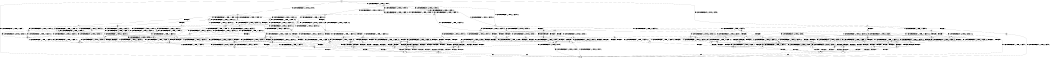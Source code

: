 digraph BCG {
size = "7, 10.5";
center = TRUE;
node [shape = circle];
0 [peripheries = 2];
0 -> 1 [label = "EX !0 !ATOMIC_EXCH_BRANCH (1, +1, TRUE, +1, 1, FALSE) !::"];
0 -> 2 [label = "EX !1 !ATOMIC_EXCH_BRANCH (1, +0, TRUE, +0, 1, TRUE) !::"];
0 -> 3 [label = "EX !2 !ATOMIC_EXCH_BRANCH (1, +1, TRUE, +0, 2, TRUE) !::"];
0 -> 4 [label = "EX !0 !ATOMIC_EXCH_BRANCH (1, +1, TRUE, +1, 1, FALSE) !::"];
2 -> 5 [label = "EX !1 !ATOMIC_EXCH_BRANCH (1, +0, TRUE, +0, 1, TRUE) !:0:1:"];
2 -> 6 [label = "EX !2 !ATOMIC_EXCH_BRANCH (1, +1, TRUE, +0, 2, TRUE) !:0:1:"];
2 -> 7 [label = "EX !0 !ATOMIC_EXCH_BRANCH (1, +1, TRUE, +1, 1, FALSE) !:0:1:"];
2 -> 8 [label = "EX !1 !ATOMIC_EXCH_BRANCH (1, +0, TRUE, +0, 1, TRUE) !:0:1:"];
3 -> 9 [label = "EX !0 !ATOMIC_EXCH_BRANCH (1, +1, TRUE, +1, 1, TRUE) !:0:1:2:"];
3 -> 10 [label = "TERMINATE !2"];
3 -> 11 [label = "EX !1 !ATOMIC_EXCH_BRANCH (1, +0, TRUE, +0, 1, FALSE) !:0:1:2:"];
3 -> 12 [label = "EX !0 !ATOMIC_EXCH_BRANCH (1, +1, TRUE, +1, 1, TRUE) !:0:1:2:"];
4 -> 13 [label = "TERMINATE !0"];
4 -> 14 [label = "TERMINATE !0"];
4 -> 15 [label = "EX !1 !ATOMIC_EXCH_BRANCH (1, +0, TRUE, +0, 1, FALSE) !:0:"];
4 -> 16 [label = "EX !2 !ATOMIC_EXCH_BRANCH (1, +1, TRUE, +0, 2, FALSE) !:0:"];
5 -> 17 [label = "EX !0 !ATOMIC_EXCH_BRANCH (1, +1, TRUE, +1, 1, FALSE) !:0:1:"];
6 -> 18 [label = "EX !1 !ATOMIC_EXCH_BRANCH (1, +0, TRUE, +0, 1, FALSE) !:0:1:2:"];
6 -> 19 [label = "TERMINATE !2"];
6 -> 20 [label = "EX !0 !ATOMIC_EXCH_BRANCH (1, +1, TRUE, +1, 1, TRUE) !:0:1:2:"];
6 -> 11 [label = "EX !1 !ATOMIC_EXCH_BRANCH (1, +0, TRUE, +0, 1, FALSE) !:0:1:2:"];
7 -> 21 [label = "EX !1 !ATOMIC_EXCH_BRANCH (1, +0, TRUE, +0, 1, FALSE) !:0:1:"];
7 -> 22 [label = "TERMINATE !0"];
7 -> 23 [label = "EX !2 !ATOMIC_EXCH_BRANCH (1, +1, TRUE, +0, 2, FALSE) !:0:1:"];
7 -> 24 [label = "EX !1 !ATOMIC_EXCH_BRANCH (1, +0, TRUE, +0, 1, FALSE) !:0:1:"];
8 -> 17 [label = "EX !0 !ATOMIC_EXCH_BRANCH (1, +1, TRUE, +1, 1, FALSE) !:0:1:"];
8 -> 6 [label = "EX !2 !ATOMIC_EXCH_BRANCH (1, +1, TRUE, +0, 2, TRUE) !:0:1:"];
8 -> 7 [label = "EX !0 !ATOMIC_EXCH_BRANCH (1, +1, TRUE, +1, 1, FALSE) !:0:1:"];
8 -> 8 [label = "EX !1 !ATOMIC_EXCH_BRANCH (1, +0, TRUE, +0, 1, TRUE) !:0:1:"];
9 -> 25 [label = "EX !1 !ATOMIC_EXCH_BRANCH (1, +0, TRUE, +0, 1, FALSE) !:0:1:2:"];
10 -> 26 [label = "EX !0 !ATOMIC_EXCH_BRANCH (1, +1, TRUE, +1, 1, TRUE) !:0:1:"];
10 -> 27 [label = "EX !1 !ATOMIC_EXCH_BRANCH (1, +0, TRUE, +0, 1, FALSE) !:0:1:"];
10 -> 28 [label = "EX !0 !ATOMIC_EXCH_BRANCH (1, +1, TRUE, +1, 1, TRUE) !:0:1:"];
11 -> 29 [label = "EX !0 !ATOMIC_EXCH_BRANCH (1, +1, TRUE, +1, 1, FALSE) !:0:1:2:"];
11 -> 30 [label = "TERMINATE !1"];
11 -> 31 [label = "TERMINATE !2"];
11 -> 32 [label = "EX !0 !ATOMIC_EXCH_BRANCH (1, +1, TRUE, +1, 1, FALSE) !:0:1:2:"];
12 -> 25 [label = "EX !1 !ATOMIC_EXCH_BRANCH (1, +0, TRUE, +0, 1, FALSE) !:0:1:2:"];
12 -> 33 [label = "TERMINATE !2"];
12 -> 34 [label = "EX !1 !ATOMIC_EXCH_BRANCH (1, +0, TRUE, +0, 1, FALSE) !:0:1:2:"];
12 -> 12 [label = "EX !0 !ATOMIC_EXCH_BRANCH (1, +1, TRUE, +1, 1, TRUE) !:0:1:2:"];
13 -> 1 [label = "EX !2 !ATOMIC_EXCH_BRANCH (1, +1, TRUE, +0, 2, FALSE) !::"];
14 -> 1 [label = "EX !2 !ATOMIC_EXCH_BRANCH (1, +1, TRUE, +0, 2, FALSE) !::"];
14 -> 35 [label = "EX !1 !ATOMIC_EXCH_BRANCH (1, +0, TRUE, +0, 1, FALSE) !::"];
14 -> 36 [label = "EX !2 !ATOMIC_EXCH_BRANCH (1, +1, TRUE, +0, 2, FALSE) !::"];
15 -> 37 [label = "TERMINATE !0"];
15 -> 38 [label = "TERMINATE !1"];
15 -> 39 [label = "TERMINATE !0"];
15 -> 40 [label = "EX !2 !ATOMIC_EXCH_BRANCH (1, +1, TRUE, +0, 2, TRUE) !:0:1:"];
16 -> 41 [label = "EX !1 !ATOMIC_EXCH_BRANCH (1, +0, TRUE, +0, 1, FALSE) !:0:1:2:"];
16 -> 42 [label = "TERMINATE !2"];
16 -> 43 [label = "TERMINATE !0"];
16 -> 44 [label = "EX !1 !ATOMIC_EXCH_BRANCH (1, +0, TRUE, +0, 1, FALSE) !:0:1:2:"];
17 -> 21 [label = "EX !1 !ATOMIC_EXCH_BRANCH (1, +0, TRUE, +0, 1, FALSE) !:0:1:"];
18 -> 29 [label = "EX !0 !ATOMIC_EXCH_BRANCH (1, +1, TRUE, +1, 1, FALSE) !:0:1:2:"];
19 -> 45 [label = "EX !1 !ATOMIC_EXCH_BRANCH (1, +0, TRUE, +0, 1, FALSE) !:0:1:"];
19 -> 46 [label = "EX !0 !ATOMIC_EXCH_BRANCH (1, +1, TRUE, +1, 1, TRUE) !:0:1:"];
19 -> 27 [label = "EX !1 !ATOMIC_EXCH_BRANCH (1, +0, TRUE, +0, 1, FALSE) !:0:1:"];
20 -> 25 [label = "EX !1 !ATOMIC_EXCH_BRANCH (1, +0, TRUE, +0, 1, FALSE) !:0:1:2:"];
20 -> 47 [label = "TERMINATE !2"];
20 -> 34 [label = "EX !1 !ATOMIC_EXCH_BRANCH (1, +0, TRUE, +0, 1, FALSE) !:0:1:2:"];
20 -> 20 [label = "EX !0 !ATOMIC_EXCH_BRANCH (1, +1, TRUE, +1, 1, TRUE) !:0:1:2:"];
21 -> 37 [label = "TERMINATE !0"];
22 -> 48 [label = "EX !1 !ATOMIC_EXCH_BRANCH (1, +0, TRUE, +0, 1, FALSE) !:1:"];
22 -> 49 [label = "EX !2 !ATOMIC_EXCH_BRANCH (1, +1, TRUE, +0, 2, FALSE) !:1:"];
22 -> 50 [label = "EX !1 !ATOMIC_EXCH_BRANCH (1, +0, TRUE, +0, 1, FALSE) !:1:"];
23 -> 41 [label = "EX !1 !ATOMIC_EXCH_BRANCH (1, +0, TRUE, +0, 1, FALSE) !:0:1:2:"];
23 -> 51 [label = "TERMINATE !2"];
23 -> 52 [label = "TERMINATE !0"];
23 -> 44 [label = "EX !1 !ATOMIC_EXCH_BRANCH (1, +0, TRUE, +0, 1, FALSE) !:0:1:2:"];
24 -> 37 [label = "TERMINATE !0"];
24 -> 38 [label = "TERMINATE !1"];
24 -> 39 [label = "TERMINATE !0"];
24 -> 40 [label = "EX !2 !ATOMIC_EXCH_BRANCH (1, +1, TRUE, +0, 2, TRUE) !:0:1:"];
25 -> 29 [label = "EX !0 !ATOMIC_EXCH_BRANCH (1, +1, TRUE, +1, 1, FALSE) !:0:1:2:"];
26 -> 53 [label = "EX !1 !ATOMIC_EXCH_BRANCH (1, +0, TRUE, +0, 1, FALSE) !:0:1:"];
27 -> 54 [label = "EX !0 !ATOMIC_EXCH_BRANCH (1, +1, TRUE, +1, 1, FALSE) !:0:1:"];
27 -> 55 [label = "TERMINATE !1"];
27 -> 56 [label = "EX !0 !ATOMIC_EXCH_BRANCH (1, +1, TRUE, +1, 1, FALSE) !:0:1:"];
28 -> 53 [label = "EX !1 !ATOMIC_EXCH_BRANCH (1, +0, TRUE, +0, 1, FALSE) !:0:1:"];
28 -> 57 [label = "EX !1 !ATOMIC_EXCH_BRANCH (1, +0, TRUE, +0, 1, FALSE) !:0:1:"];
28 -> 28 [label = "EX !0 !ATOMIC_EXCH_BRANCH (1, +1, TRUE, +1, 1, TRUE) !:0:1:"];
29 -> 58 [label = "TERMINATE !0"];
30 -> 59 [label = "EX !0 !ATOMIC_EXCH_BRANCH (1, +1, TRUE, +1, 1, FALSE) !:0:2:"];
30 -> 55 [label = "TERMINATE !2"];
30 -> 60 [label = "EX !0 !ATOMIC_EXCH_BRANCH (1, +1, TRUE, +1, 1, FALSE) !:0:2:"];
31 -> 54 [label = "EX !0 !ATOMIC_EXCH_BRANCH (1, +1, TRUE, +1, 1, FALSE) !:0:1:"];
31 -> 55 [label = "TERMINATE !1"];
31 -> 56 [label = "EX !0 !ATOMIC_EXCH_BRANCH (1, +1, TRUE, +1, 1, FALSE) !:0:1:"];
32 -> 58 [label = "TERMINATE !0"];
32 -> 61 [label = "TERMINATE !1"];
32 -> 62 [label = "TERMINATE !2"];
32 -> 63 [label = "TERMINATE !0"];
33 -> 26 [label = "EX !0 !ATOMIC_EXCH_BRANCH (1, +1, TRUE, +1, 1, TRUE) !:0:1:"];
33 -> 57 [label = "EX !1 !ATOMIC_EXCH_BRANCH (1, +0, TRUE, +0, 1, FALSE) !:0:1:"];
33 -> 28 [label = "EX !0 !ATOMIC_EXCH_BRANCH (1, +1, TRUE, +1, 1, TRUE) !:0:1:"];
34 -> 29 [label = "EX !0 !ATOMIC_EXCH_BRANCH (1, +1, TRUE, +1, 1, FALSE) !:0:1:2:"];
34 -> 64 [label = "TERMINATE !1"];
34 -> 65 [label = "TERMINATE !2"];
34 -> 32 [label = "EX !0 !ATOMIC_EXCH_BRANCH (1, +1, TRUE, +1, 1, FALSE) !:0:1:2:"];
35 -> 66 [label = "TERMINATE !1"];
35 -> 67 [label = "TERMINATE !1"];
35 -> 68 [label = "EX !2 !ATOMIC_EXCH_BRANCH (1, +1, TRUE, +0, 2, TRUE) !:1:"];
36 -> 69 [label = "EX !1 !ATOMIC_EXCH_BRANCH (1, +0, TRUE, +0, 1, FALSE) !:1:2:"];
36 -> 70 [label = "TERMINATE !2"];
36 -> 71 [label = "EX !1 !ATOMIC_EXCH_BRANCH (1, +0, TRUE, +0, 1, FALSE) !:1:2:"];
37 -> 66 [label = "TERMINATE !1"];
38 -> 66 [label = "TERMINATE !0"];
38 -> 67 [label = "TERMINATE !0"];
38 -> 72 [label = "EX !2 !ATOMIC_EXCH_BRANCH (1, +1, TRUE, +0, 2, TRUE) !:0:"];
39 -> 66 [label = "TERMINATE !1"];
39 -> 67 [label = "TERMINATE !1"];
39 -> 68 [label = "EX !2 !ATOMIC_EXCH_BRANCH (1, +1, TRUE, +0, 2, TRUE) !:1:"];
40 -> 58 [label = "TERMINATE !0"];
40 -> 61 [label = "TERMINATE !1"];
40 -> 62 [label = "TERMINATE !2"];
40 -> 63 [label = "TERMINATE !0"];
41 -> 73 [label = "TERMINATE !0"];
42 -> 74 [label = "EX !1 !ATOMIC_EXCH_BRANCH (1, +0, TRUE, +0, 1, FALSE) !:0:1:"];
42 -> 70 [label = "TERMINATE !0"];
42 -> 75 [label = "EX !1 !ATOMIC_EXCH_BRANCH (1, +0, TRUE, +0, 1, FALSE) !:0:1:"];
43 -> 69 [label = "EX !1 !ATOMIC_EXCH_BRANCH (1, +0, TRUE, +0, 1, FALSE) !:1:2:"];
43 -> 70 [label = "TERMINATE !2"];
43 -> 71 [label = "EX !1 !ATOMIC_EXCH_BRANCH (1, +0, TRUE, +0, 1, FALSE) !:1:2:"];
44 -> 73 [label = "TERMINATE !0"];
44 -> 76 [label = "TERMINATE !1"];
44 -> 77 [label = "TERMINATE !2"];
44 -> 78 [label = "TERMINATE !0"];
45 -> 54 [label = "EX !0 !ATOMIC_EXCH_BRANCH (1, +1, TRUE, +1, 1, FALSE) !:0:1:"];
46 -> 53 [label = "EX !1 !ATOMIC_EXCH_BRANCH (1, +0, TRUE, +0, 1, FALSE) !:0:1:"];
46 -> 57 [label = "EX !1 !ATOMIC_EXCH_BRANCH (1, +0, TRUE, +0, 1, FALSE) !:0:1:"];
46 -> 46 [label = "EX !0 !ATOMIC_EXCH_BRANCH (1, +1, TRUE, +1, 1, TRUE) !:0:1:"];
47 -> 79 [label = "EX !0 !ATOMIC_EXCH_BRANCH (1, +1, TRUE, +1, 1, TRUE) !:0:1:"];
47 -> 57 [label = "EX !1 !ATOMIC_EXCH_BRANCH (1, +0, TRUE, +0, 1, FALSE) !:0:1:"];
47 -> 46 [label = "EX !0 !ATOMIC_EXCH_BRANCH (1, +1, TRUE, +1, 1, TRUE) !:0:1:"];
48 -> 66 [label = "TERMINATE !1"];
49 -> 69 [label = "EX !1 !ATOMIC_EXCH_BRANCH (1, +0, TRUE, +0, 1, FALSE) !:1:2:"];
49 -> 80 [label = "TERMINATE !2"];
49 -> 71 [label = "EX !1 !ATOMIC_EXCH_BRANCH (1, +0, TRUE, +0, 1, FALSE) !:1:2:"];
50 -> 66 [label = "TERMINATE !1"];
50 -> 67 [label = "TERMINATE !1"];
50 -> 68 [label = "EX !2 !ATOMIC_EXCH_BRANCH (1, +1, TRUE, +0, 2, TRUE) !:1:"];
51 -> 74 [label = "EX !1 !ATOMIC_EXCH_BRANCH (1, +0, TRUE, +0, 1, FALSE) !:0:1:"];
51 -> 80 [label = "TERMINATE !0"];
51 -> 75 [label = "EX !1 !ATOMIC_EXCH_BRANCH (1, +0, TRUE, +0, 1, FALSE) !:0:1:"];
52 -> 69 [label = "EX !1 !ATOMIC_EXCH_BRANCH (1, +0, TRUE, +0, 1, FALSE) !:1:2:"];
52 -> 80 [label = "TERMINATE !2"];
52 -> 71 [label = "EX !1 !ATOMIC_EXCH_BRANCH (1, +0, TRUE, +0, 1, FALSE) !:1:2:"];
53 -> 54 [label = "EX !0 !ATOMIC_EXCH_BRANCH (1, +1, TRUE, +1, 1, FALSE) !:0:1:"];
54 -> 81 [label = "TERMINATE !0"];
55 -> 82 [label = "EX !0 !ATOMIC_EXCH_BRANCH (1, +1, TRUE, +1, 1, FALSE) !:0:"];
55 -> 83 [label = "EX !0 !ATOMIC_EXCH_BRANCH (1, +1, TRUE, +1, 1, FALSE) !:0:"];
56 -> 81 [label = "TERMINATE !0"];
56 -> 84 [label = "TERMINATE !1"];
56 -> 85 [label = "TERMINATE !0"];
57 -> 54 [label = "EX !0 !ATOMIC_EXCH_BRANCH (1, +1, TRUE, +1, 1, FALSE) !:0:1:"];
57 -> 86 [label = "TERMINATE !1"];
57 -> 56 [label = "EX !0 !ATOMIC_EXCH_BRANCH (1, +1, TRUE, +1, 1, FALSE) !:0:1:"];
58 -> 81 [label = "TERMINATE !2"];
59 -> 87 [label = "TERMINATE !0"];
60 -> 87 [label = "TERMINATE !0"];
60 -> 84 [label = "TERMINATE !2"];
60 -> 88 [label = "TERMINATE !0"];
61 -> 87 [label = "TERMINATE !0"];
61 -> 84 [label = "TERMINATE !2"];
61 -> 88 [label = "TERMINATE !0"];
62 -> 81 [label = "TERMINATE !0"];
62 -> 84 [label = "TERMINATE !1"];
62 -> 85 [label = "TERMINATE !0"];
63 -> 81 [label = "TERMINATE !2"];
63 -> 88 [label = "TERMINATE !1"];
63 -> 85 [label = "TERMINATE !2"];
64 -> 59 [label = "EX !0 !ATOMIC_EXCH_BRANCH (1, +1, TRUE, +1, 1, FALSE) !:0:2:"];
64 -> 86 [label = "TERMINATE !2"];
64 -> 60 [label = "EX !0 !ATOMIC_EXCH_BRANCH (1, +1, TRUE, +1, 1, FALSE) !:0:2:"];
65 -> 54 [label = "EX !0 !ATOMIC_EXCH_BRANCH (1, +1, TRUE, +1, 1, FALSE) !:0:1:"];
65 -> 86 [label = "TERMINATE !1"];
65 -> 56 [label = "EX !0 !ATOMIC_EXCH_BRANCH (1, +1, TRUE, +1, 1, FALSE) !:0:1:"];
66 -> 1 [label = "EX !2 !ATOMIC_EXCH_BRANCH (1, +1, TRUE, +0, 2, TRUE) !::"];
67 -> 1 [label = "EX !2 !ATOMIC_EXCH_BRANCH (1, +1, TRUE, +0, 2, TRUE) !::"];
67 -> 89 [label = "EX !2 !ATOMIC_EXCH_BRANCH (1, +1, TRUE, +0, 2, TRUE) !::"];
68 -> 81 [label = "TERMINATE !2"];
68 -> 88 [label = "TERMINATE !1"];
68 -> 85 [label = "TERMINATE !2"];
69 -> 90 [label = "TERMINATE !2"];
70 -> 91 [label = "EX !1 !ATOMIC_EXCH_BRANCH (1, +0, TRUE, +0, 1, FALSE) !:1:"];
70 -> 92 [label = "EX !1 !ATOMIC_EXCH_BRANCH (1, +0, TRUE, +0, 1, FALSE) !:1:"];
71 -> 90 [label = "TERMINATE !2"];
71 -> 93 [label = "TERMINATE !1"];
71 -> 94 [label = "TERMINATE !2"];
72 -> 87 [label = "TERMINATE !0"];
72 -> 84 [label = "TERMINATE !2"];
72 -> 88 [label = "TERMINATE !0"];
73 -> 90 [label = "TERMINATE !2"];
74 -> 90 [label = "TERMINATE !0"];
75 -> 90 [label = "TERMINATE !0"];
75 -> 95 [label = "TERMINATE !1"];
75 -> 94 [label = "TERMINATE !0"];
76 -> 96 [label = "TERMINATE !0"];
76 -> 95 [label = "TERMINATE !2"];
76 -> 93 [label = "TERMINATE !0"];
77 -> 90 [label = "TERMINATE !0"];
77 -> 95 [label = "TERMINATE !1"];
77 -> 94 [label = "TERMINATE !0"];
78 -> 90 [label = "TERMINATE !2"];
78 -> 93 [label = "TERMINATE !1"];
78 -> 94 [label = "TERMINATE !2"];
79 -> 53 [label = "EX !1 !ATOMIC_EXCH_BRANCH (1, +0, TRUE, +0, 1, FALSE) !:0:1:"];
80 -> 91 [label = "EX !1 !ATOMIC_EXCH_BRANCH (1, +0, TRUE, +0, 1, FALSE) !:1:"];
80 -> 92 [label = "EX !1 !ATOMIC_EXCH_BRANCH (1, +0, TRUE, +0, 1, FALSE) !:1:"];
81 -> 97 [label = "TERMINATE !1"];
82 -> 97 [label = "TERMINATE !0"];
83 -> 97 [label = "TERMINATE !0"];
83 -> 98 [label = "TERMINATE !0"];
84 -> 97 [label = "TERMINATE !0"];
84 -> 98 [label = "TERMINATE !0"];
85 -> 97 [label = "TERMINATE !1"];
85 -> 98 [label = "TERMINATE !1"];
86 -> 82 [label = "EX !0 !ATOMIC_EXCH_BRANCH (1, +1, TRUE, +1, 1, FALSE) !:0:"];
86 -> 83 [label = "EX !0 !ATOMIC_EXCH_BRANCH (1, +1, TRUE, +1, 1, FALSE) !:0:"];
87 -> 97 [label = "TERMINATE !2"];
88 -> 97 [label = "TERMINATE !2"];
88 -> 98 [label = "TERMINATE !2"];
89 -> 97 [label = "TERMINATE !2"];
89 -> 98 [label = "TERMINATE !2"];
90 -> 99 [label = "TERMINATE !1"];
91 -> 99 [label = "TERMINATE !1"];
92 -> 99 [label = "TERMINATE !1"];
92 -> 100 [label = "TERMINATE !1"];
93 -> 99 [label = "TERMINATE !2"];
93 -> 100 [label = "TERMINATE !2"];
94 -> 99 [label = "TERMINATE !1"];
94 -> 100 [label = "TERMINATE !1"];
95 -> 99 [label = "TERMINATE !0"];
95 -> 100 [label = "TERMINATE !0"];
96 -> 99 [label = "TERMINATE !2"];
97 -> 1 [label = "exit"];
98 -> 1 [label = "exit"];
99 -> 1 [label = "exit"];
100 -> 1 [label = "exit"];
}
